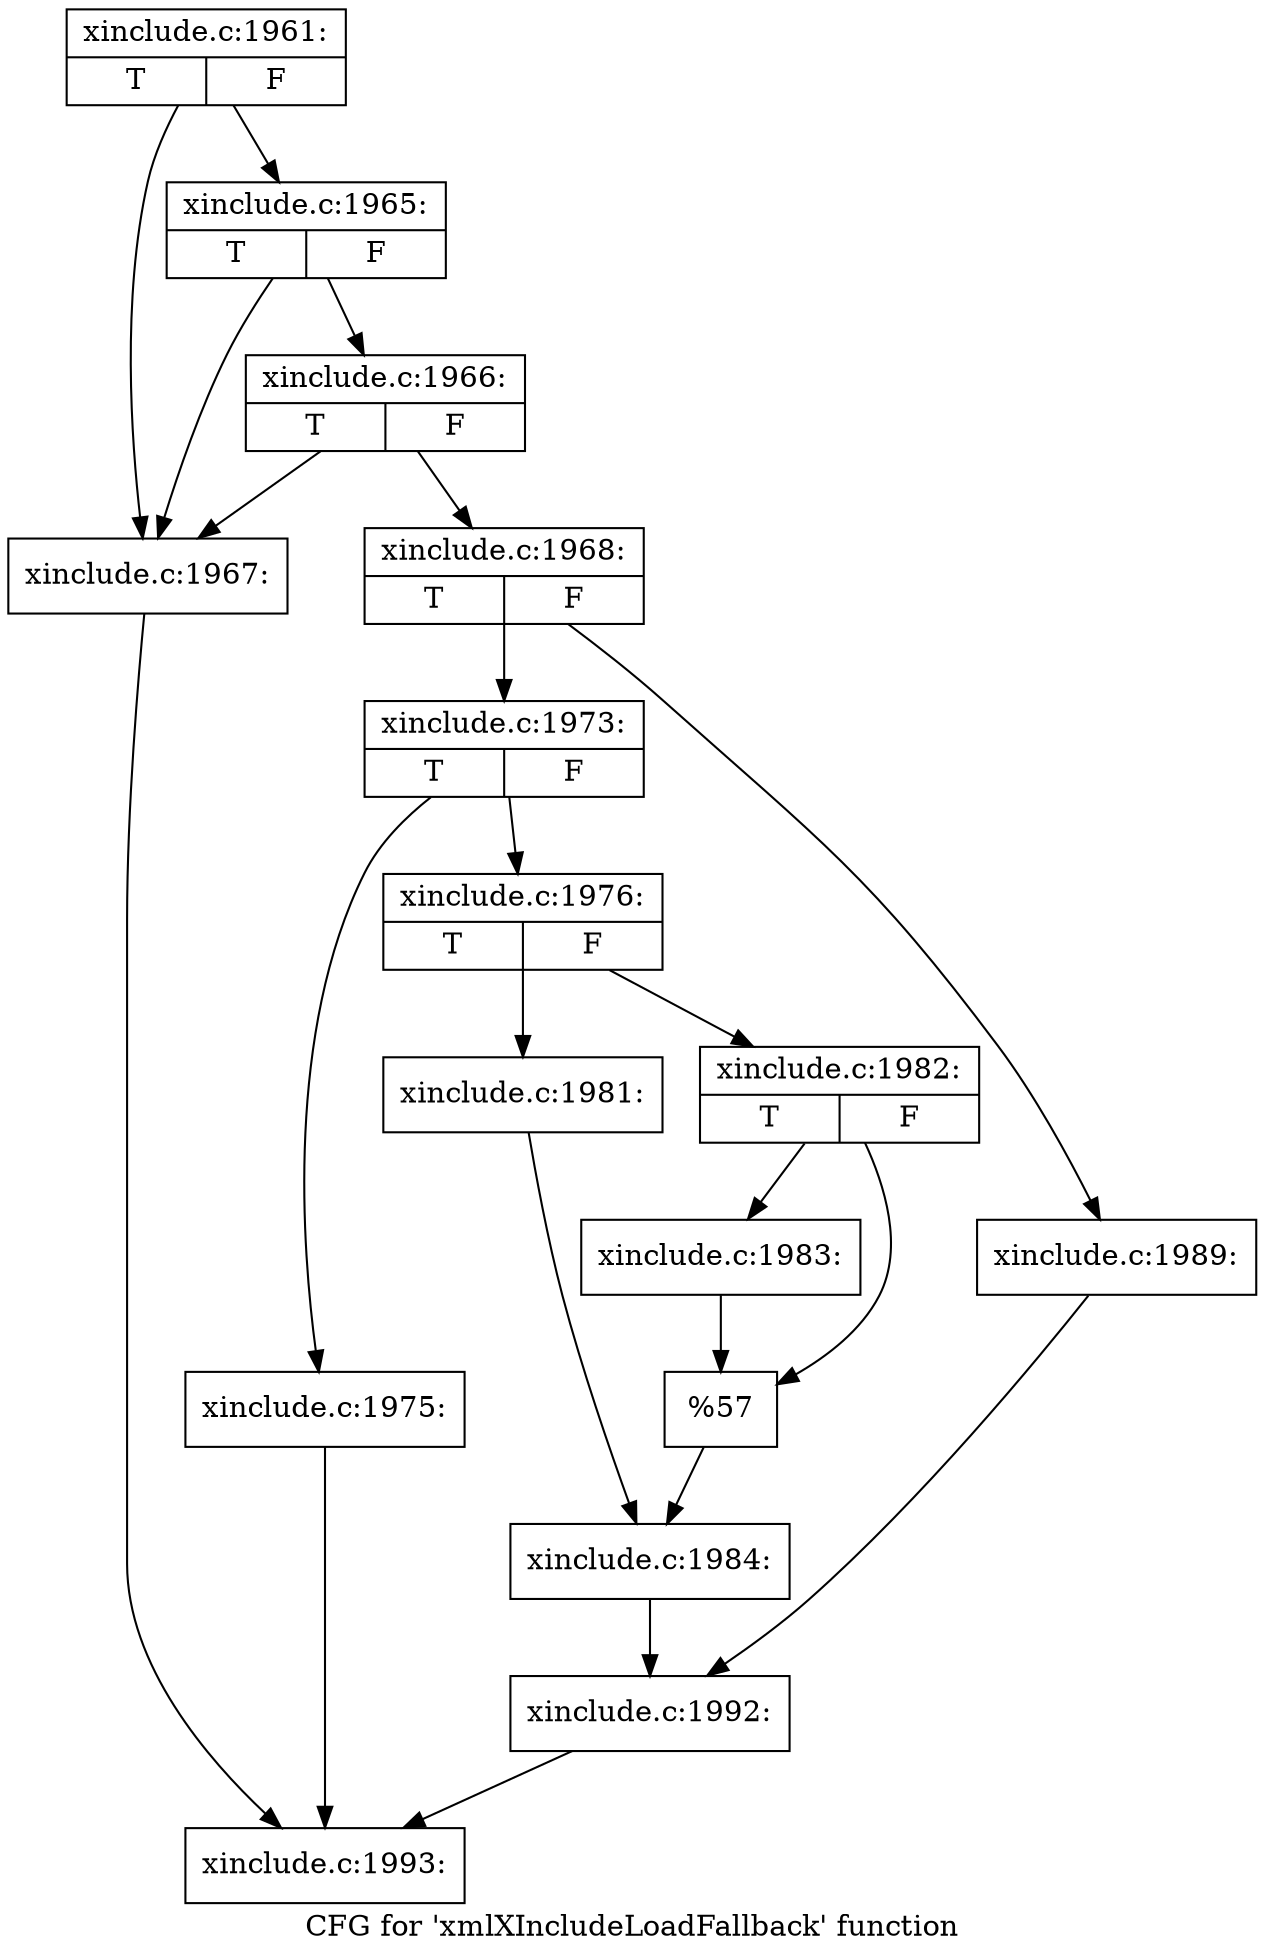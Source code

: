 digraph "CFG for 'xmlXIncludeLoadFallback' function" {
	label="CFG for 'xmlXIncludeLoadFallback' function";

	Node0x55c2d30 [shape=record,label="{xinclude.c:1961:|{<s0>T|<s1>F}}"];
	Node0x55c2d30 -> Node0x55dd6b0;
	Node0x55c2d30 -> Node0x55dd7d0;
	Node0x55dd7d0 [shape=record,label="{xinclude.c:1965:|{<s0>T|<s1>F}}"];
	Node0x55dd7d0 -> Node0x55dd6b0;
	Node0x55dd7d0 -> Node0x55dd750;
	Node0x55dd750 [shape=record,label="{xinclude.c:1966:|{<s0>T|<s1>F}}"];
	Node0x55dd750 -> Node0x55dd6b0;
	Node0x55dd750 -> Node0x55dd700;
	Node0x55dd6b0 [shape=record,label="{xinclude.c:1967:}"];
	Node0x55dd6b0 -> Node0x55dc660;
	Node0x55dd700 [shape=record,label="{xinclude.c:1968:|{<s0>T|<s1>F}}"];
	Node0x55dd700 -> Node0x55de220;
	Node0x55dd700 -> Node0x55de2c0;
	Node0x55de220 [shape=record,label="{xinclude.c:1973:|{<s0>T|<s1>F}}"];
	Node0x55de220 -> Node0x55deab0;
	Node0x55de220 -> Node0x55deb00;
	Node0x55deab0 [shape=record,label="{xinclude.c:1975:}"];
	Node0x55deab0 -> Node0x55dc660;
	Node0x55deb00 [shape=record,label="{xinclude.c:1976:|{<s0>T|<s1>F}}"];
	Node0x55deb00 -> Node0x55e0120;
	Node0x55deb00 -> Node0x55e01c0;
	Node0x55e0120 [shape=record,label="{xinclude.c:1981:}"];
	Node0x55e0120 -> Node0x55e0170;
	Node0x55e01c0 [shape=record,label="{xinclude.c:1982:|{<s0>T|<s1>F}}"];
	Node0x55e01c0 -> Node0x55e0780;
	Node0x55e01c0 -> Node0x55e07d0;
	Node0x55e0780 [shape=record,label="{xinclude.c:1983:}"];
	Node0x55e0780 -> Node0x55e07d0;
	Node0x55e07d0 [shape=record,label="{%57}"];
	Node0x55e07d0 -> Node0x55e0170;
	Node0x55e0170 [shape=record,label="{xinclude.c:1984:}"];
	Node0x55e0170 -> Node0x55de270;
	Node0x55de2c0 [shape=record,label="{xinclude.c:1989:}"];
	Node0x55de2c0 -> Node0x55de270;
	Node0x55de270 [shape=record,label="{xinclude.c:1992:}"];
	Node0x55de270 -> Node0x55dc660;
	Node0x55dc660 [shape=record,label="{xinclude.c:1993:}"];
}
